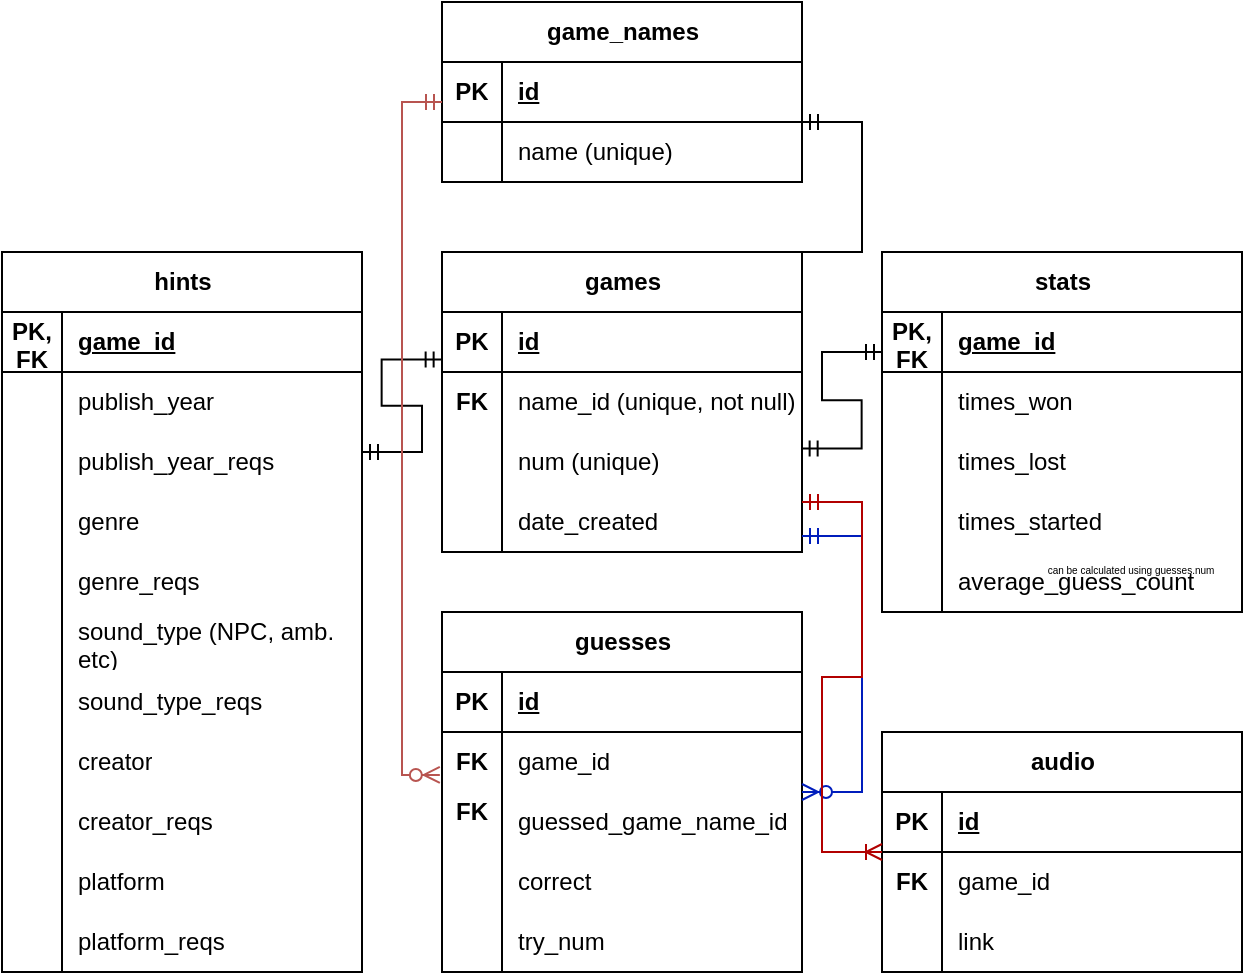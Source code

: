<mxfile version="21.6.8" type="device">
  <diagram name="Page-1" id="jQvipmFk_B9CGzEsSzwP">
    <mxGraphModel dx="954" dy="584" grid="1" gridSize="10" guides="1" tooltips="1" connect="1" arrows="1" fold="1" page="1" pageScale="1" pageWidth="850" pageHeight="1100" math="0" shadow="0">
      <root>
        <mxCell id="0" />
        <mxCell id="1" parent="0" />
        <mxCell id="3Yo3rSzEtJT_iIbiV6AN-1" value="games" style="shape=table;startSize=30;container=1;collapsible=1;childLayout=tableLayout;fixedRows=1;rowLines=0;fontStyle=1;align=center;resizeLast=1;html=1;" parent="1" vertex="1">
          <mxGeometry x="220" y="375" width="180" height="150" as="geometry" />
        </mxCell>
        <mxCell id="3Yo3rSzEtJT_iIbiV6AN-2" value="" style="shape=tableRow;horizontal=0;startSize=0;swimlaneHead=0;swimlaneBody=0;fillColor=none;collapsible=0;dropTarget=0;points=[[0,0.5],[1,0.5]];portConstraint=eastwest;top=0;left=0;right=0;bottom=1;" parent="3Yo3rSzEtJT_iIbiV6AN-1" vertex="1">
          <mxGeometry y="30" width="180" height="30" as="geometry" />
        </mxCell>
        <mxCell id="3Yo3rSzEtJT_iIbiV6AN-3" value="PK" style="shape=partialRectangle;connectable=0;fillColor=none;top=0;left=0;bottom=0;right=0;fontStyle=1;overflow=hidden;whiteSpace=wrap;html=1;" parent="3Yo3rSzEtJT_iIbiV6AN-2" vertex="1">
          <mxGeometry width="30" height="30" as="geometry">
            <mxRectangle width="30" height="30" as="alternateBounds" />
          </mxGeometry>
        </mxCell>
        <mxCell id="3Yo3rSzEtJT_iIbiV6AN-4" value="id" style="shape=partialRectangle;connectable=0;fillColor=none;top=0;left=0;bottom=0;right=0;align=left;spacingLeft=6;fontStyle=5;overflow=hidden;whiteSpace=wrap;html=1;" parent="3Yo3rSzEtJT_iIbiV6AN-2" vertex="1">
          <mxGeometry x="30" width="150" height="30" as="geometry">
            <mxRectangle width="150" height="30" as="alternateBounds" />
          </mxGeometry>
        </mxCell>
        <mxCell id="3Yo3rSzEtJT_iIbiV6AN-8" value="" style="shape=tableRow;horizontal=0;startSize=0;swimlaneHead=0;swimlaneBody=0;fillColor=none;collapsible=0;dropTarget=0;points=[[0,0.5],[1,0.5]];portConstraint=eastwest;top=0;left=0;right=0;bottom=0;" parent="3Yo3rSzEtJT_iIbiV6AN-1" vertex="1">
          <mxGeometry y="60" width="180" height="30" as="geometry" />
        </mxCell>
        <mxCell id="3Yo3rSzEtJT_iIbiV6AN-9" value="" style="shape=partialRectangle;connectable=0;fillColor=none;top=0;left=0;bottom=0;right=0;editable=1;overflow=hidden;whiteSpace=wrap;html=1;" parent="3Yo3rSzEtJT_iIbiV6AN-8" vertex="1">
          <mxGeometry width="30" height="30" as="geometry">
            <mxRectangle width="30" height="30" as="alternateBounds" />
          </mxGeometry>
        </mxCell>
        <mxCell id="3Yo3rSzEtJT_iIbiV6AN-10" value="name_id (unique, not null)" style="shape=partialRectangle;connectable=0;fillColor=none;top=0;left=0;bottom=0;right=0;align=left;spacingLeft=6;overflow=hidden;whiteSpace=wrap;html=1;" parent="3Yo3rSzEtJT_iIbiV6AN-8" vertex="1">
          <mxGeometry x="30" width="150" height="30" as="geometry">
            <mxRectangle width="150" height="30" as="alternateBounds" />
          </mxGeometry>
        </mxCell>
        <mxCell id="3Yo3rSzEtJT_iIbiV6AN-5" value="" style="shape=tableRow;horizontal=0;startSize=0;swimlaneHead=0;swimlaneBody=0;fillColor=none;collapsible=0;dropTarget=0;points=[[0,0.5],[1,0.5]];portConstraint=eastwest;top=0;left=0;right=0;bottom=0;" parent="3Yo3rSzEtJT_iIbiV6AN-1" vertex="1">
          <mxGeometry y="90" width="180" height="30" as="geometry" />
        </mxCell>
        <mxCell id="3Yo3rSzEtJT_iIbiV6AN-6" value="" style="shape=partialRectangle;connectable=0;fillColor=none;top=0;left=0;bottom=0;right=0;editable=1;overflow=hidden;whiteSpace=wrap;html=1;" parent="3Yo3rSzEtJT_iIbiV6AN-5" vertex="1">
          <mxGeometry width="30" height="30" as="geometry">
            <mxRectangle width="30" height="30" as="alternateBounds" />
          </mxGeometry>
        </mxCell>
        <mxCell id="3Yo3rSzEtJT_iIbiV6AN-7" value="num (unique)" style="shape=partialRectangle;connectable=0;fillColor=none;top=0;left=0;bottom=0;right=0;align=left;spacingLeft=6;overflow=hidden;whiteSpace=wrap;html=1;" parent="3Yo3rSzEtJT_iIbiV6AN-5" vertex="1">
          <mxGeometry x="30" width="150" height="30" as="geometry">
            <mxRectangle width="150" height="30" as="alternateBounds" />
          </mxGeometry>
        </mxCell>
        <mxCell id="3Yo3rSzEtJT_iIbiV6AN-11" value="" style="shape=tableRow;horizontal=0;startSize=0;swimlaneHead=0;swimlaneBody=0;fillColor=none;collapsible=0;dropTarget=0;points=[[0,0.5],[1,0.5]];portConstraint=eastwest;top=0;left=0;right=0;bottom=0;" parent="3Yo3rSzEtJT_iIbiV6AN-1" vertex="1">
          <mxGeometry y="120" width="180" height="30" as="geometry" />
        </mxCell>
        <mxCell id="3Yo3rSzEtJT_iIbiV6AN-12" value="" style="shape=partialRectangle;connectable=0;fillColor=none;top=0;left=0;bottom=0;right=0;editable=1;overflow=hidden;whiteSpace=wrap;html=1;" parent="3Yo3rSzEtJT_iIbiV6AN-11" vertex="1">
          <mxGeometry width="30" height="30" as="geometry">
            <mxRectangle width="30" height="30" as="alternateBounds" />
          </mxGeometry>
        </mxCell>
        <mxCell id="3Yo3rSzEtJT_iIbiV6AN-13" value="date_created" style="shape=partialRectangle;connectable=0;fillColor=none;top=0;left=0;bottom=0;right=0;align=left;spacingLeft=6;overflow=hidden;whiteSpace=wrap;html=1;" parent="3Yo3rSzEtJT_iIbiV6AN-11" vertex="1">
          <mxGeometry x="30" width="150" height="30" as="geometry">
            <mxRectangle width="150" height="30" as="alternateBounds" />
          </mxGeometry>
        </mxCell>
        <mxCell id="3Yo3rSzEtJT_iIbiV6AN-20" value="stats" style="shape=table;startSize=30;container=1;collapsible=1;childLayout=tableLayout;fixedRows=1;rowLines=0;fontStyle=1;align=center;resizeLast=1;html=1;" parent="1" vertex="1">
          <mxGeometry x="440" y="375" width="180" height="180" as="geometry" />
        </mxCell>
        <mxCell id="3Yo3rSzEtJT_iIbiV6AN-21" value="" style="shape=tableRow;horizontal=0;startSize=0;swimlaneHead=0;swimlaneBody=0;fillColor=none;collapsible=0;dropTarget=0;points=[[0,0.5],[1,0.5]];portConstraint=eastwest;top=0;left=0;right=0;bottom=1;" parent="3Yo3rSzEtJT_iIbiV6AN-20" vertex="1">
          <mxGeometry y="30" width="180" height="30" as="geometry" />
        </mxCell>
        <mxCell id="3Yo3rSzEtJT_iIbiV6AN-22" value="PK, FK" style="shape=partialRectangle;connectable=0;fillColor=none;top=0;left=0;bottom=0;right=0;fontStyle=1;overflow=hidden;whiteSpace=wrap;html=1;" parent="3Yo3rSzEtJT_iIbiV6AN-21" vertex="1">
          <mxGeometry width="30" height="30" as="geometry">
            <mxRectangle width="30" height="30" as="alternateBounds" />
          </mxGeometry>
        </mxCell>
        <mxCell id="3Yo3rSzEtJT_iIbiV6AN-23" value="game_id" style="shape=partialRectangle;connectable=0;fillColor=none;top=0;left=0;bottom=0;right=0;align=left;spacingLeft=6;fontStyle=5;overflow=hidden;whiteSpace=wrap;html=1;" parent="3Yo3rSzEtJT_iIbiV6AN-21" vertex="1">
          <mxGeometry x="30" width="150" height="30" as="geometry">
            <mxRectangle width="150" height="30" as="alternateBounds" />
          </mxGeometry>
        </mxCell>
        <mxCell id="3Yo3rSzEtJT_iIbiV6AN-30" value="" style="shape=tableRow;horizontal=0;startSize=0;swimlaneHead=0;swimlaneBody=0;fillColor=none;collapsible=0;dropTarget=0;points=[[0,0.5],[1,0.5]];portConstraint=eastwest;top=0;left=0;right=0;bottom=0;" parent="3Yo3rSzEtJT_iIbiV6AN-20" vertex="1">
          <mxGeometry y="60" width="180" height="30" as="geometry" />
        </mxCell>
        <mxCell id="3Yo3rSzEtJT_iIbiV6AN-31" value="" style="shape=partialRectangle;connectable=0;fillColor=none;top=0;left=0;bottom=0;right=0;editable=1;overflow=hidden;whiteSpace=wrap;html=1;" parent="3Yo3rSzEtJT_iIbiV6AN-30" vertex="1">
          <mxGeometry width="30" height="30" as="geometry">
            <mxRectangle width="30" height="30" as="alternateBounds" />
          </mxGeometry>
        </mxCell>
        <mxCell id="3Yo3rSzEtJT_iIbiV6AN-32" value="times_won" style="shape=partialRectangle;connectable=0;fillColor=none;top=0;left=0;bottom=0;right=0;align=left;spacingLeft=6;overflow=hidden;whiteSpace=wrap;html=1;" parent="3Yo3rSzEtJT_iIbiV6AN-30" vertex="1">
          <mxGeometry x="30" width="150" height="30" as="geometry">
            <mxRectangle width="150" height="30" as="alternateBounds" />
          </mxGeometry>
        </mxCell>
        <mxCell id="3Yo3rSzEtJT_iIbiV6AN-33" value="" style="shape=tableRow;horizontal=0;startSize=0;swimlaneHead=0;swimlaneBody=0;fillColor=none;collapsible=0;dropTarget=0;points=[[0,0.5],[1,0.5]];portConstraint=eastwest;top=0;left=0;right=0;bottom=0;" parent="3Yo3rSzEtJT_iIbiV6AN-20" vertex="1">
          <mxGeometry y="90" width="180" height="30" as="geometry" />
        </mxCell>
        <mxCell id="3Yo3rSzEtJT_iIbiV6AN-34" value="" style="shape=partialRectangle;connectable=0;fillColor=none;top=0;left=0;bottom=0;right=0;editable=1;overflow=hidden;whiteSpace=wrap;html=1;" parent="3Yo3rSzEtJT_iIbiV6AN-33" vertex="1">
          <mxGeometry width="30" height="30" as="geometry">
            <mxRectangle width="30" height="30" as="alternateBounds" />
          </mxGeometry>
        </mxCell>
        <mxCell id="3Yo3rSzEtJT_iIbiV6AN-35" value="times_lost" style="shape=partialRectangle;connectable=0;fillColor=none;top=0;left=0;bottom=0;right=0;align=left;spacingLeft=6;overflow=hidden;whiteSpace=wrap;html=1;" parent="3Yo3rSzEtJT_iIbiV6AN-33" vertex="1">
          <mxGeometry x="30" width="150" height="30" as="geometry">
            <mxRectangle width="150" height="30" as="alternateBounds" />
          </mxGeometry>
        </mxCell>
        <mxCell id="3Yo3rSzEtJT_iIbiV6AN-68" value="" style="shape=tableRow;horizontal=0;startSize=0;swimlaneHead=0;swimlaneBody=0;fillColor=none;collapsible=0;dropTarget=0;points=[[0,0.5],[1,0.5]];portConstraint=eastwest;top=0;left=0;right=0;bottom=0;" parent="3Yo3rSzEtJT_iIbiV6AN-20" vertex="1">
          <mxGeometry y="120" width="180" height="30" as="geometry" />
        </mxCell>
        <mxCell id="3Yo3rSzEtJT_iIbiV6AN-69" value="" style="shape=partialRectangle;connectable=0;fillColor=none;top=0;left=0;bottom=0;right=0;editable=1;overflow=hidden;whiteSpace=wrap;html=1;" parent="3Yo3rSzEtJT_iIbiV6AN-68" vertex="1">
          <mxGeometry width="30" height="30" as="geometry">
            <mxRectangle width="30" height="30" as="alternateBounds" />
          </mxGeometry>
        </mxCell>
        <mxCell id="3Yo3rSzEtJT_iIbiV6AN-70" value="times_started" style="shape=partialRectangle;connectable=0;fillColor=none;top=0;left=0;bottom=0;right=0;align=left;spacingLeft=6;overflow=hidden;whiteSpace=wrap;html=1;" parent="3Yo3rSzEtJT_iIbiV6AN-68" vertex="1">
          <mxGeometry x="30" width="150" height="30" as="geometry">
            <mxRectangle width="150" height="30" as="alternateBounds" />
          </mxGeometry>
        </mxCell>
        <mxCell id="3Yo3rSzEtJT_iIbiV6AN-71" value="" style="shape=tableRow;horizontal=0;startSize=0;swimlaneHead=0;swimlaneBody=0;fillColor=none;collapsible=0;dropTarget=0;points=[[0,0.5],[1,0.5]];portConstraint=eastwest;top=0;left=0;right=0;bottom=0;" parent="3Yo3rSzEtJT_iIbiV6AN-20" vertex="1">
          <mxGeometry y="150" width="180" height="30" as="geometry" />
        </mxCell>
        <mxCell id="3Yo3rSzEtJT_iIbiV6AN-72" value="" style="shape=partialRectangle;connectable=0;fillColor=none;top=0;left=0;bottom=0;right=0;editable=1;overflow=hidden;whiteSpace=wrap;html=1;" parent="3Yo3rSzEtJT_iIbiV6AN-71" vertex="1">
          <mxGeometry width="30" height="30" as="geometry">
            <mxRectangle width="30" height="30" as="alternateBounds" />
          </mxGeometry>
        </mxCell>
        <mxCell id="3Yo3rSzEtJT_iIbiV6AN-73" value="average_guess_count" style="shape=partialRectangle;connectable=0;fillColor=none;top=0;left=0;bottom=0;right=0;align=left;spacingLeft=6;overflow=hidden;whiteSpace=wrap;html=1;" parent="3Yo3rSzEtJT_iIbiV6AN-71" vertex="1">
          <mxGeometry x="30" width="150" height="30" as="geometry">
            <mxRectangle width="150" height="30" as="alternateBounds" />
          </mxGeometry>
        </mxCell>
        <mxCell id="3Yo3rSzEtJT_iIbiV6AN-36" value="audio" style="shape=table;startSize=30;container=1;collapsible=1;childLayout=tableLayout;fixedRows=1;rowLines=0;fontStyle=1;align=center;resizeLast=1;html=1;" parent="1" vertex="1">
          <mxGeometry x="440" y="615" width="180" height="120" as="geometry" />
        </mxCell>
        <mxCell id="3Yo3rSzEtJT_iIbiV6AN-37" value="" style="shape=tableRow;horizontal=0;startSize=0;swimlaneHead=0;swimlaneBody=0;fillColor=none;collapsible=0;dropTarget=0;points=[[0,0.5],[1,0.5]];portConstraint=eastwest;top=0;left=0;right=0;bottom=1;" parent="3Yo3rSzEtJT_iIbiV6AN-36" vertex="1">
          <mxGeometry y="30" width="180" height="30" as="geometry" />
        </mxCell>
        <mxCell id="3Yo3rSzEtJT_iIbiV6AN-38" value="PK" style="shape=partialRectangle;connectable=0;fillColor=none;top=0;left=0;bottom=0;right=0;fontStyle=1;overflow=hidden;whiteSpace=wrap;html=1;" parent="3Yo3rSzEtJT_iIbiV6AN-37" vertex="1">
          <mxGeometry width="30" height="30" as="geometry">
            <mxRectangle width="30" height="30" as="alternateBounds" />
          </mxGeometry>
        </mxCell>
        <mxCell id="3Yo3rSzEtJT_iIbiV6AN-39" value="id" style="shape=partialRectangle;connectable=0;fillColor=none;top=0;left=0;bottom=0;right=0;align=left;spacingLeft=6;fontStyle=5;overflow=hidden;whiteSpace=wrap;html=1;" parent="3Yo3rSzEtJT_iIbiV6AN-37" vertex="1">
          <mxGeometry x="30" width="150" height="30" as="geometry">
            <mxRectangle width="150" height="30" as="alternateBounds" />
          </mxGeometry>
        </mxCell>
        <mxCell id="3Yo3rSzEtJT_iIbiV6AN-40" value="" style="shape=tableRow;horizontal=0;startSize=0;swimlaneHead=0;swimlaneBody=0;fillColor=none;collapsible=0;dropTarget=0;points=[[0,0.5],[1,0.5]];portConstraint=eastwest;top=0;left=0;right=0;bottom=0;" parent="3Yo3rSzEtJT_iIbiV6AN-36" vertex="1">
          <mxGeometry y="60" width="180" height="30" as="geometry" />
        </mxCell>
        <mxCell id="3Yo3rSzEtJT_iIbiV6AN-41" value="&lt;b&gt;FK&lt;/b&gt;" style="shape=partialRectangle;connectable=0;fillColor=none;top=0;left=0;bottom=0;right=0;editable=1;overflow=hidden;whiteSpace=wrap;html=1;" parent="3Yo3rSzEtJT_iIbiV6AN-40" vertex="1">
          <mxGeometry width="30" height="30" as="geometry">
            <mxRectangle width="30" height="30" as="alternateBounds" />
          </mxGeometry>
        </mxCell>
        <mxCell id="3Yo3rSzEtJT_iIbiV6AN-42" value="game_id" style="shape=partialRectangle;connectable=0;fillColor=none;top=0;left=0;bottom=0;right=0;align=left;spacingLeft=6;overflow=hidden;whiteSpace=wrap;html=1;" parent="3Yo3rSzEtJT_iIbiV6AN-40" vertex="1">
          <mxGeometry x="30" width="150" height="30" as="geometry">
            <mxRectangle width="150" height="30" as="alternateBounds" />
          </mxGeometry>
        </mxCell>
        <mxCell id="3Yo3rSzEtJT_iIbiV6AN-49" value="" style="shape=tableRow;horizontal=0;startSize=0;swimlaneHead=0;swimlaneBody=0;fillColor=none;collapsible=0;dropTarget=0;points=[[0,0.5],[1,0.5]];portConstraint=eastwest;top=0;left=0;right=0;bottom=0;" parent="3Yo3rSzEtJT_iIbiV6AN-36" vertex="1">
          <mxGeometry y="90" width="180" height="30" as="geometry" />
        </mxCell>
        <mxCell id="3Yo3rSzEtJT_iIbiV6AN-50" value="" style="shape=partialRectangle;connectable=0;fillColor=none;top=0;left=0;bottom=0;right=0;editable=1;overflow=hidden;whiteSpace=wrap;html=1;" parent="3Yo3rSzEtJT_iIbiV6AN-49" vertex="1">
          <mxGeometry width="30" height="30" as="geometry">
            <mxRectangle width="30" height="30" as="alternateBounds" />
          </mxGeometry>
        </mxCell>
        <mxCell id="3Yo3rSzEtJT_iIbiV6AN-51" value="link" style="shape=partialRectangle;connectable=0;fillColor=none;top=0;left=0;bottom=0;right=0;align=left;spacingLeft=6;overflow=hidden;whiteSpace=wrap;html=1;" parent="3Yo3rSzEtJT_iIbiV6AN-49" vertex="1">
          <mxGeometry x="30" width="150" height="30" as="geometry">
            <mxRectangle width="150" height="30" as="alternateBounds" />
          </mxGeometry>
        </mxCell>
        <mxCell id="3Yo3rSzEtJT_iIbiV6AN-74" value="guesses" style="shape=table;startSize=30;container=1;collapsible=1;childLayout=tableLayout;fixedRows=1;rowLines=0;fontStyle=1;align=center;resizeLast=1;html=1;" parent="1" vertex="1">
          <mxGeometry x="220" y="555" width="180" height="180" as="geometry" />
        </mxCell>
        <mxCell id="3Yo3rSzEtJT_iIbiV6AN-75" value="" style="shape=tableRow;horizontal=0;startSize=0;swimlaneHead=0;swimlaneBody=0;fillColor=none;collapsible=0;dropTarget=0;points=[[0,0.5],[1,0.5]];portConstraint=eastwest;top=0;left=0;right=0;bottom=1;" parent="3Yo3rSzEtJT_iIbiV6AN-74" vertex="1">
          <mxGeometry y="30" width="180" height="30" as="geometry" />
        </mxCell>
        <mxCell id="3Yo3rSzEtJT_iIbiV6AN-76" value="PK" style="shape=partialRectangle;connectable=0;fillColor=none;top=0;left=0;bottom=0;right=0;fontStyle=1;overflow=hidden;whiteSpace=wrap;html=1;" parent="3Yo3rSzEtJT_iIbiV6AN-75" vertex="1">
          <mxGeometry width="30" height="30" as="geometry">
            <mxRectangle width="30" height="30" as="alternateBounds" />
          </mxGeometry>
        </mxCell>
        <mxCell id="3Yo3rSzEtJT_iIbiV6AN-77" value="id" style="shape=partialRectangle;connectable=0;fillColor=none;top=0;left=0;bottom=0;right=0;align=left;spacingLeft=6;fontStyle=5;overflow=hidden;whiteSpace=wrap;html=1;" parent="3Yo3rSzEtJT_iIbiV6AN-75" vertex="1">
          <mxGeometry x="30" width="150" height="30" as="geometry">
            <mxRectangle width="150" height="30" as="alternateBounds" />
          </mxGeometry>
        </mxCell>
        <mxCell id="3Yo3rSzEtJT_iIbiV6AN-78" value="" style="shape=tableRow;horizontal=0;startSize=0;swimlaneHead=0;swimlaneBody=0;fillColor=none;collapsible=0;dropTarget=0;points=[[0,0.5],[1,0.5]];portConstraint=eastwest;top=0;left=0;right=0;bottom=0;" parent="3Yo3rSzEtJT_iIbiV6AN-74" vertex="1">
          <mxGeometry y="60" width="180" height="30" as="geometry" />
        </mxCell>
        <mxCell id="3Yo3rSzEtJT_iIbiV6AN-79" value="&lt;b&gt;FK&lt;/b&gt;" style="shape=partialRectangle;connectable=0;fillColor=none;top=0;left=0;bottom=0;right=0;editable=1;overflow=hidden;whiteSpace=wrap;html=1;" parent="3Yo3rSzEtJT_iIbiV6AN-78" vertex="1">
          <mxGeometry width="30" height="30" as="geometry">
            <mxRectangle width="30" height="30" as="alternateBounds" />
          </mxGeometry>
        </mxCell>
        <mxCell id="3Yo3rSzEtJT_iIbiV6AN-80" value="game_id" style="shape=partialRectangle;connectable=0;fillColor=none;top=0;left=0;bottom=0;right=0;align=left;spacingLeft=6;overflow=hidden;whiteSpace=wrap;html=1;" parent="3Yo3rSzEtJT_iIbiV6AN-78" vertex="1">
          <mxGeometry x="30" width="150" height="30" as="geometry">
            <mxRectangle width="150" height="30" as="alternateBounds" />
          </mxGeometry>
        </mxCell>
        <mxCell id="3Yo3rSzEtJT_iIbiV6AN-84" value="" style="shape=tableRow;horizontal=0;startSize=0;swimlaneHead=0;swimlaneBody=0;fillColor=none;collapsible=0;dropTarget=0;points=[[0,0.5],[1,0.5]];portConstraint=eastwest;top=0;left=0;right=0;bottom=0;" parent="3Yo3rSzEtJT_iIbiV6AN-74" vertex="1">
          <mxGeometry y="90" width="180" height="30" as="geometry" />
        </mxCell>
        <mxCell id="3Yo3rSzEtJT_iIbiV6AN-85" value="" style="shape=partialRectangle;connectable=0;fillColor=none;top=0;left=0;bottom=0;right=0;editable=1;overflow=hidden;whiteSpace=wrap;html=1;" parent="3Yo3rSzEtJT_iIbiV6AN-84" vertex="1">
          <mxGeometry width="30" height="30" as="geometry">
            <mxRectangle width="30" height="30" as="alternateBounds" />
          </mxGeometry>
        </mxCell>
        <mxCell id="3Yo3rSzEtJT_iIbiV6AN-86" value="guessed_game_name_id" style="shape=partialRectangle;connectable=0;fillColor=none;top=0;left=0;bottom=0;right=0;align=left;spacingLeft=6;overflow=hidden;whiteSpace=wrap;html=1;" parent="3Yo3rSzEtJT_iIbiV6AN-84" vertex="1">
          <mxGeometry x="30" width="150" height="30" as="geometry">
            <mxRectangle width="150" height="30" as="alternateBounds" />
          </mxGeometry>
        </mxCell>
        <mxCell id="_-mGNohRnPXWY73CkKUM-34" value="" style="shape=tableRow;horizontal=0;startSize=0;swimlaneHead=0;swimlaneBody=0;fillColor=none;collapsible=0;dropTarget=0;points=[[0,0.5],[1,0.5]];portConstraint=eastwest;top=0;left=0;right=0;bottom=0;" parent="3Yo3rSzEtJT_iIbiV6AN-74" vertex="1">
          <mxGeometry y="120" width="180" height="30" as="geometry" />
        </mxCell>
        <mxCell id="_-mGNohRnPXWY73CkKUM-35" value="" style="shape=partialRectangle;connectable=0;fillColor=none;top=0;left=0;bottom=0;right=0;editable=1;overflow=hidden;whiteSpace=wrap;html=1;" parent="_-mGNohRnPXWY73CkKUM-34" vertex="1">
          <mxGeometry width="30" height="30" as="geometry">
            <mxRectangle width="30" height="30" as="alternateBounds" />
          </mxGeometry>
        </mxCell>
        <mxCell id="_-mGNohRnPXWY73CkKUM-36" value="correct" style="shape=partialRectangle;connectable=0;fillColor=none;top=0;left=0;bottom=0;right=0;align=left;spacingLeft=6;overflow=hidden;whiteSpace=wrap;html=1;" parent="_-mGNohRnPXWY73CkKUM-34" vertex="1">
          <mxGeometry x="30" width="150" height="30" as="geometry">
            <mxRectangle width="150" height="30" as="alternateBounds" />
          </mxGeometry>
        </mxCell>
        <mxCell id="3Yo3rSzEtJT_iIbiV6AN-81" value="" style="shape=tableRow;horizontal=0;startSize=0;swimlaneHead=0;swimlaneBody=0;fillColor=none;collapsible=0;dropTarget=0;points=[[0,0.5],[1,0.5]];portConstraint=eastwest;top=0;left=0;right=0;bottom=0;" parent="3Yo3rSzEtJT_iIbiV6AN-74" vertex="1">
          <mxGeometry y="150" width="180" height="30" as="geometry" />
        </mxCell>
        <mxCell id="3Yo3rSzEtJT_iIbiV6AN-82" value="" style="shape=partialRectangle;connectable=0;fillColor=none;top=0;left=0;bottom=0;right=0;editable=1;overflow=hidden;whiteSpace=wrap;html=1;" parent="3Yo3rSzEtJT_iIbiV6AN-81" vertex="1">
          <mxGeometry width="30" height="30" as="geometry">
            <mxRectangle width="30" height="30" as="alternateBounds" />
          </mxGeometry>
        </mxCell>
        <mxCell id="3Yo3rSzEtJT_iIbiV6AN-83" value="try_num" style="shape=partialRectangle;connectable=0;fillColor=none;top=0;left=0;bottom=0;right=0;align=left;spacingLeft=6;overflow=hidden;whiteSpace=wrap;html=1;" parent="3Yo3rSzEtJT_iIbiV6AN-81" vertex="1">
          <mxGeometry x="30" width="150" height="30" as="geometry">
            <mxRectangle width="150" height="30" as="alternateBounds" />
          </mxGeometry>
        </mxCell>
        <mxCell id="3Yo3rSzEtJT_iIbiV6AN-87" value="hints" style="shape=table;startSize=30;container=1;collapsible=1;childLayout=tableLayout;fixedRows=1;rowLines=0;fontStyle=1;align=center;resizeLast=1;html=1;" parent="1" vertex="1">
          <mxGeometry y="375" width="180" height="360" as="geometry" />
        </mxCell>
        <mxCell id="3Yo3rSzEtJT_iIbiV6AN-88" value="" style="shape=tableRow;horizontal=0;startSize=0;swimlaneHead=0;swimlaneBody=0;fillColor=none;collapsible=0;dropTarget=0;points=[[0,0.5],[1,0.5]];portConstraint=eastwest;top=0;left=0;right=0;bottom=1;" parent="3Yo3rSzEtJT_iIbiV6AN-87" vertex="1">
          <mxGeometry y="30" width="180" height="30" as="geometry" />
        </mxCell>
        <mxCell id="3Yo3rSzEtJT_iIbiV6AN-89" value="PK, FK" style="shape=partialRectangle;connectable=0;fillColor=none;top=0;left=0;bottom=0;right=0;fontStyle=1;overflow=hidden;whiteSpace=wrap;html=1;" parent="3Yo3rSzEtJT_iIbiV6AN-88" vertex="1">
          <mxGeometry width="30" height="30" as="geometry">
            <mxRectangle width="30" height="30" as="alternateBounds" />
          </mxGeometry>
        </mxCell>
        <mxCell id="3Yo3rSzEtJT_iIbiV6AN-90" value="game_id" style="shape=partialRectangle;connectable=0;fillColor=none;top=0;left=0;bottom=0;right=0;align=left;spacingLeft=6;fontStyle=5;overflow=hidden;whiteSpace=wrap;html=1;" parent="3Yo3rSzEtJT_iIbiV6AN-88" vertex="1">
          <mxGeometry x="30" width="150" height="30" as="geometry">
            <mxRectangle width="150" height="30" as="alternateBounds" />
          </mxGeometry>
        </mxCell>
        <mxCell id="_-mGNohRnPXWY73CkKUM-60" value="" style="shape=tableRow;horizontal=0;startSize=0;swimlaneHead=0;swimlaneBody=0;fillColor=none;collapsible=0;dropTarget=0;points=[[0,0.5],[1,0.5]];portConstraint=eastwest;top=0;left=0;right=0;bottom=0;" parent="3Yo3rSzEtJT_iIbiV6AN-87" vertex="1">
          <mxGeometry y="60" width="180" height="30" as="geometry" />
        </mxCell>
        <mxCell id="_-mGNohRnPXWY73CkKUM-61" value="" style="shape=partialRectangle;connectable=0;fillColor=none;top=0;left=0;bottom=0;right=0;editable=1;overflow=hidden;whiteSpace=wrap;html=1;" parent="_-mGNohRnPXWY73CkKUM-60" vertex="1">
          <mxGeometry width="30" height="30" as="geometry">
            <mxRectangle width="30" height="30" as="alternateBounds" />
          </mxGeometry>
        </mxCell>
        <mxCell id="_-mGNohRnPXWY73CkKUM-62" value="publish_year" style="shape=partialRectangle;connectable=0;fillColor=none;top=0;left=0;bottom=0;right=0;align=left;spacingLeft=6;overflow=hidden;whiteSpace=wrap;html=1;" parent="_-mGNohRnPXWY73CkKUM-60" vertex="1">
          <mxGeometry x="30" width="150" height="30" as="geometry">
            <mxRectangle width="150" height="30" as="alternateBounds" />
          </mxGeometry>
        </mxCell>
        <mxCell id="3Yo3rSzEtJT_iIbiV6AN-94" value="" style="shape=tableRow;horizontal=0;startSize=0;swimlaneHead=0;swimlaneBody=0;fillColor=none;collapsible=0;dropTarget=0;points=[[0,0.5],[1,0.5]];portConstraint=eastwest;top=0;left=0;right=0;bottom=0;" parent="3Yo3rSzEtJT_iIbiV6AN-87" vertex="1">
          <mxGeometry y="90" width="180" height="30" as="geometry" />
        </mxCell>
        <mxCell id="3Yo3rSzEtJT_iIbiV6AN-95" value="" style="shape=partialRectangle;connectable=0;fillColor=none;top=0;left=0;bottom=0;right=0;editable=1;overflow=hidden;whiteSpace=wrap;html=1;" parent="3Yo3rSzEtJT_iIbiV6AN-94" vertex="1">
          <mxGeometry width="30" height="30" as="geometry">
            <mxRectangle width="30" height="30" as="alternateBounds" />
          </mxGeometry>
        </mxCell>
        <mxCell id="3Yo3rSzEtJT_iIbiV6AN-96" value="publish_year_reqs" style="shape=partialRectangle;connectable=0;fillColor=none;top=0;left=0;bottom=0;right=0;align=left;spacingLeft=6;overflow=hidden;whiteSpace=wrap;html=1;" parent="3Yo3rSzEtJT_iIbiV6AN-94" vertex="1">
          <mxGeometry x="30" width="150" height="30" as="geometry">
            <mxRectangle width="150" height="30" as="alternateBounds" />
          </mxGeometry>
        </mxCell>
        <mxCell id="_-mGNohRnPXWY73CkKUM-63" value="" style="shape=tableRow;horizontal=0;startSize=0;swimlaneHead=0;swimlaneBody=0;fillColor=none;collapsible=0;dropTarget=0;points=[[0,0.5],[1,0.5]];portConstraint=eastwest;top=0;left=0;right=0;bottom=0;" parent="3Yo3rSzEtJT_iIbiV6AN-87" vertex="1">
          <mxGeometry y="120" width="180" height="30" as="geometry" />
        </mxCell>
        <mxCell id="_-mGNohRnPXWY73CkKUM-64" value="" style="shape=partialRectangle;connectable=0;fillColor=none;top=0;left=0;bottom=0;right=0;editable=1;overflow=hidden;whiteSpace=wrap;html=1;" parent="_-mGNohRnPXWY73CkKUM-63" vertex="1">
          <mxGeometry width="30" height="30" as="geometry">
            <mxRectangle width="30" height="30" as="alternateBounds" />
          </mxGeometry>
        </mxCell>
        <mxCell id="_-mGNohRnPXWY73CkKUM-65" value="genre" style="shape=partialRectangle;connectable=0;fillColor=none;top=0;left=0;bottom=0;right=0;align=left;spacingLeft=6;overflow=hidden;whiteSpace=wrap;html=1;" parent="_-mGNohRnPXWY73CkKUM-63" vertex="1">
          <mxGeometry x="30" width="150" height="30" as="geometry">
            <mxRectangle width="150" height="30" as="alternateBounds" />
          </mxGeometry>
        </mxCell>
        <mxCell id="3Yo3rSzEtJT_iIbiV6AN-100" value="" style="shape=tableRow;horizontal=0;startSize=0;swimlaneHead=0;swimlaneBody=0;fillColor=none;collapsible=0;dropTarget=0;points=[[0,0.5],[1,0.5]];portConstraint=eastwest;top=0;left=0;right=0;bottom=0;" parent="3Yo3rSzEtJT_iIbiV6AN-87" vertex="1">
          <mxGeometry y="150" width="180" height="30" as="geometry" />
        </mxCell>
        <mxCell id="3Yo3rSzEtJT_iIbiV6AN-101" value="" style="shape=partialRectangle;connectable=0;fillColor=none;top=0;left=0;bottom=0;right=0;editable=1;overflow=hidden;whiteSpace=wrap;html=1;" parent="3Yo3rSzEtJT_iIbiV6AN-100" vertex="1">
          <mxGeometry width="30" height="30" as="geometry">
            <mxRectangle width="30" height="30" as="alternateBounds" />
          </mxGeometry>
        </mxCell>
        <mxCell id="3Yo3rSzEtJT_iIbiV6AN-102" value="genre_reqs" style="shape=partialRectangle;connectable=0;fillColor=none;top=0;left=0;bottom=0;right=0;align=left;spacingLeft=6;overflow=hidden;whiteSpace=wrap;html=1;" parent="3Yo3rSzEtJT_iIbiV6AN-100" vertex="1">
          <mxGeometry x="30" width="150" height="30" as="geometry">
            <mxRectangle width="150" height="30" as="alternateBounds" />
          </mxGeometry>
        </mxCell>
        <mxCell id="_-mGNohRnPXWY73CkKUM-66" value="" style="shape=tableRow;horizontal=0;startSize=0;swimlaneHead=0;swimlaneBody=0;fillColor=none;collapsible=0;dropTarget=0;points=[[0,0.5],[1,0.5]];portConstraint=eastwest;top=0;left=0;right=0;bottom=0;" parent="3Yo3rSzEtJT_iIbiV6AN-87" vertex="1">
          <mxGeometry y="180" width="180" height="30" as="geometry" />
        </mxCell>
        <mxCell id="_-mGNohRnPXWY73CkKUM-67" value="" style="shape=partialRectangle;connectable=0;fillColor=none;top=0;left=0;bottom=0;right=0;editable=1;overflow=hidden;whiteSpace=wrap;html=1;" parent="_-mGNohRnPXWY73CkKUM-66" vertex="1">
          <mxGeometry width="30" height="30" as="geometry">
            <mxRectangle width="30" height="30" as="alternateBounds" />
          </mxGeometry>
        </mxCell>
        <mxCell id="_-mGNohRnPXWY73CkKUM-68" value="sound_type (NPC, amb. etc)" style="shape=partialRectangle;connectable=0;fillColor=none;top=0;left=0;bottom=0;right=0;align=left;spacingLeft=6;overflow=hidden;whiteSpace=wrap;html=1;" parent="_-mGNohRnPXWY73CkKUM-66" vertex="1">
          <mxGeometry x="30" width="150" height="30" as="geometry">
            <mxRectangle width="150" height="30" as="alternateBounds" />
          </mxGeometry>
        </mxCell>
        <mxCell id="3Yo3rSzEtJT_iIbiV6AN-103" value="" style="shape=tableRow;horizontal=0;startSize=0;swimlaneHead=0;swimlaneBody=0;fillColor=none;collapsible=0;dropTarget=0;points=[[0,0.5],[1,0.5]];portConstraint=eastwest;top=0;left=0;right=0;bottom=0;" parent="3Yo3rSzEtJT_iIbiV6AN-87" vertex="1">
          <mxGeometry y="210" width="180" height="30" as="geometry" />
        </mxCell>
        <mxCell id="3Yo3rSzEtJT_iIbiV6AN-104" value="" style="shape=partialRectangle;connectable=0;fillColor=none;top=0;left=0;bottom=0;right=0;editable=1;overflow=hidden;whiteSpace=wrap;html=1;" parent="3Yo3rSzEtJT_iIbiV6AN-103" vertex="1">
          <mxGeometry width="30" height="30" as="geometry">
            <mxRectangle width="30" height="30" as="alternateBounds" />
          </mxGeometry>
        </mxCell>
        <mxCell id="3Yo3rSzEtJT_iIbiV6AN-105" value="sound_type_reqs" style="shape=partialRectangle;connectable=0;fillColor=none;top=0;left=0;bottom=0;right=0;align=left;spacingLeft=6;overflow=hidden;whiteSpace=wrap;html=1;" parent="3Yo3rSzEtJT_iIbiV6AN-103" vertex="1">
          <mxGeometry x="30" width="150" height="30" as="geometry">
            <mxRectangle width="150" height="30" as="alternateBounds" />
          </mxGeometry>
        </mxCell>
        <mxCell id="_-mGNohRnPXWY73CkKUM-69" value="" style="shape=tableRow;horizontal=0;startSize=0;swimlaneHead=0;swimlaneBody=0;fillColor=none;collapsible=0;dropTarget=0;points=[[0,0.5],[1,0.5]];portConstraint=eastwest;top=0;left=0;right=0;bottom=0;" parent="3Yo3rSzEtJT_iIbiV6AN-87" vertex="1">
          <mxGeometry y="240" width="180" height="30" as="geometry" />
        </mxCell>
        <mxCell id="_-mGNohRnPXWY73CkKUM-70" value="" style="shape=partialRectangle;connectable=0;fillColor=none;top=0;left=0;bottom=0;right=0;editable=1;overflow=hidden;whiteSpace=wrap;html=1;" parent="_-mGNohRnPXWY73CkKUM-69" vertex="1">
          <mxGeometry width="30" height="30" as="geometry">
            <mxRectangle width="30" height="30" as="alternateBounds" />
          </mxGeometry>
        </mxCell>
        <mxCell id="_-mGNohRnPXWY73CkKUM-71" value="creator" style="shape=partialRectangle;connectable=0;fillColor=none;top=0;left=0;bottom=0;right=0;align=left;spacingLeft=6;overflow=hidden;whiteSpace=wrap;html=1;" parent="_-mGNohRnPXWY73CkKUM-69" vertex="1">
          <mxGeometry x="30" width="150" height="30" as="geometry">
            <mxRectangle width="150" height="30" as="alternateBounds" />
          </mxGeometry>
        </mxCell>
        <mxCell id="3Yo3rSzEtJT_iIbiV6AN-106" value="" style="shape=tableRow;horizontal=0;startSize=0;swimlaneHead=0;swimlaneBody=0;fillColor=none;collapsible=0;dropTarget=0;points=[[0,0.5],[1,0.5]];portConstraint=eastwest;top=0;left=0;right=0;bottom=0;" parent="3Yo3rSzEtJT_iIbiV6AN-87" vertex="1">
          <mxGeometry y="270" width="180" height="30" as="geometry" />
        </mxCell>
        <mxCell id="3Yo3rSzEtJT_iIbiV6AN-107" value="" style="shape=partialRectangle;connectable=0;fillColor=none;top=0;left=0;bottom=0;right=0;editable=1;overflow=hidden;whiteSpace=wrap;html=1;" parent="3Yo3rSzEtJT_iIbiV6AN-106" vertex="1">
          <mxGeometry width="30" height="30" as="geometry">
            <mxRectangle width="30" height="30" as="alternateBounds" />
          </mxGeometry>
        </mxCell>
        <mxCell id="3Yo3rSzEtJT_iIbiV6AN-108" value="creator_reqs" style="shape=partialRectangle;connectable=0;fillColor=none;top=0;left=0;bottom=0;right=0;align=left;spacingLeft=6;overflow=hidden;whiteSpace=wrap;html=1;" parent="3Yo3rSzEtJT_iIbiV6AN-106" vertex="1">
          <mxGeometry x="30" width="150" height="30" as="geometry">
            <mxRectangle width="150" height="30" as="alternateBounds" />
          </mxGeometry>
        </mxCell>
        <mxCell id="_-mGNohRnPXWY73CkKUM-72" value="" style="shape=tableRow;horizontal=0;startSize=0;swimlaneHead=0;swimlaneBody=0;fillColor=none;collapsible=0;dropTarget=0;points=[[0,0.5],[1,0.5]];portConstraint=eastwest;top=0;left=0;right=0;bottom=0;" parent="3Yo3rSzEtJT_iIbiV6AN-87" vertex="1">
          <mxGeometry y="300" width="180" height="30" as="geometry" />
        </mxCell>
        <mxCell id="_-mGNohRnPXWY73CkKUM-73" value="" style="shape=partialRectangle;connectable=0;fillColor=none;top=0;left=0;bottom=0;right=0;editable=1;overflow=hidden;whiteSpace=wrap;html=1;" parent="_-mGNohRnPXWY73CkKUM-72" vertex="1">
          <mxGeometry width="30" height="30" as="geometry">
            <mxRectangle width="30" height="30" as="alternateBounds" />
          </mxGeometry>
        </mxCell>
        <mxCell id="_-mGNohRnPXWY73CkKUM-74" value="platform" style="shape=partialRectangle;connectable=0;fillColor=none;top=0;left=0;bottom=0;right=0;align=left;spacingLeft=6;overflow=hidden;whiteSpace=wrap;html=1;" parent="_-mGNohRnPXWY73CkKUM-72" vertex="1">
          <mxGeometry x="30" width="150" height="30" as="geometry">
            <mxRectangle width="150" height="30" as="alternateBounds" />
          </mxGeometry>
        </mxCell>
        <mxCell id="3Yo3rSzEtJT_iIbiV6AN-97" value="" style="shape=tableRow;horizontal=0;startSize=0;swimlaneHead=0;swimlaneBody=0;fillColor=none;collapsible=0;dropTarget=0;points=[[0,0.5],[1,0.5]];portConstraint=eastwest;top=0;left=0;right=0;bottom=0;" parent="3Yo3rSzEtJT_iIbiV6AN-87" vertex="1">
          <mxGeometry y="330" width="180" height="30" as="geometry" />
        </mxCell>
        <mxCell id="3Yo3rSzEtJT_iIbiV6AN-98" value="" style="shape=partialRectangle;connectable=0;fillColor=none;top=0;left=0;bottom=0;right=0;editable=1;overflow=hidden;whiteSpace=wrap;html=1;" parent="3Yo3rSzEtJT_iIbiV6AN-97" vertex="1">
          <mxGeometry width="30" height="30" as="geometry">
            <mxRectangle width="30" height="30" as="alternateBounds" />
          </mxGeometry>
        </mxCell>
        <mxCell id="3Yo3rSzEtJT_iIbiV6AN-99" value="platform_reqs" style="shape=partialRectangle;connectable=0;fillColor=none;top=0;left=0;bottom=0;right=0;align=left;spacingLeft=6;overflow=hidden;whiteSpace=wrap;html=1;" parent="3Yo3rSzEtJT_iIbiV6AN-97" vertex="1">
          <mxGeometry x="30" width="150" height="30" as="geometry">
            <mxRectangle width="150" height="30" as="alternateBounds" />
          </mxGeometry>
        </mxCell>
        <mxCell id="_-mGNohRnPXWY73CkKUM-59" value="&lt;font style=&quot;font-size: 5px;&quot;&gt;can be calculated using guesses.num&lt;/font&gt;" style="text;html=1;align=center;verticalAlign=middle;resizable=0;points=[];autosize=1;strokeColor=none;fillColor=none;" parent="1" vertex="1">
          <mxGeometry x="509" y="517" width="110" height="30" as="geometry" />
        </mxCell>
        <mxCell id="_-mGNohRnPXWY73CkKUM-75" value="" style="edgeStyle=entityRelationEdgeStyle;fontSize=12;html=1;endArrow=ERmandOne;startArrow=ERmandOne;rounded=0;entryX=-0.001;entryY=0.79;entryDx=0;entryDy=0;entryPerimeter=0;" parent="1" target="3Yo3rSzEtJT_iIbiV6AN-2" edge="1">
          <mxGeometry width="100" height="100" relative="1" as="geometry">
            <mxPoint x="180" y="475" as="sourcePoint" />
            <mxPoint x="216" y="429" as="targetPoint" />
          </mxGeometry>
        </mxCell>
        <mxCell id="_-mGNohRnPXWY73CkKUM-79" value="" style="edgeStyle=entityRelationEdgeStyle;fontSize=12;html=1;endArrow=ERmandOne;startArrow=ERmandOne;rounded=0;exitX=0.999;exitY=0.276;exitDx=0;exitDy=0;exitPerimeter=0;" parent="1" source="3Yo3rSzEtJT_iIbiV6AN-5" edge="1">
          <mxGeometry width="100" height="100" relative="1" as="geometry">
            <mxPoint x="340" y="525" as="sourcePoint" />
            <mxPoint x="440" y="425" as="targetPoint" />
          </mxGeometry>
        </mxCell>
        <mxCell id="_-mGNohRnPXWY73CkKUM-80" value="" style="edgeStyle=entityRelationEdgeStyle;fontSize=12;html=1;endArrow=ERzeroToMany;startArrow=ERmandOne;rounded=0;fillColor=#0050ef;strokeColor=#001DBC;" parent="1" target="3Yo3rSzEtJT_iIbiV6AN-74" edge="1">
          <mxGeometry width="100" height="100" relative="1" as="geometry">
            <mxPoint x="400" y="517" as="sourcePoint" />
            <mxPoint x="500" y="417" as="targetPoint" />
          </mxGeometry>
        </mxCell>
        <mxCell id="_-mGNohRnPXWY73CkKUM-81" value="" style="edgeStyle=entityRelationEdgeStyle;fontSize=12;html=1;endArrow=ERoneToMany;startArrow=ERmandOne;rounded=0;fillColor=#e51400;strokeColor=#B20000;" parent="1" target="3Yo3rSzEtJT_iIbiV6AN-36" edge="1">
          <mxGeometry width="100" height="100" relative="1" as="geometry">
            <mxPoint x="400" y="500" as="sourcePoint" />
            <mxPoint x="390" y="470" as="targetPoint" />
            <Array as="points">
              <mxPoint x="420" y="570" />
              <mxPoint x="390" y="540" />
              <mxPoint x="410" y="540" />
              <mxPoint x="410" y="550" />
              <mxPoint x="400" y="600" />
              <mxPoint x="420" y="550" />
              <mxPoint x="410" y="550" />
            </Array>
          </mxGeometry>
        </mxCell>
        <object label="game_names" game_names="" id="Wy0hLrYEjdio9SpbCidw-1">
          <mxCell style="shape=table;startSize=30;container=1;collapsible=1;childLayout=tableLayout;fixedRows=1;rowLines=0;fontStyle=1;align=center;resizeLast=1;html=1;" parent="1" vertex="1">
            <mxGeometry x="220" y="250" width="180" height="90" as="geometry" />
          </mxCell>
        </object>
        <mxCell id="Wy0hLrYEjdio9SpbCidw-2" value="" style="shape=tableRow;horizontal=0;startSize=0;swimlaneHead=0;swimlaneBody=0;fillColor=none;collapsible=0;dropTarget=0;points=[[0,0.5],[1,0.5]];portConstraint=eastwest;top=0;left=0;right=0;bottom=1;" parent="Wy0hLrYEjdio9SpbCidw-1" vertex="1">
          <mxGeometry y="30" width="180" height="30" as="geometry" />
        </mxCell>
        <mxCell id="Wy0hLrYEjdio9SpbCidw-3" value="PK" style="shape=partialRectangle;connectable=0;fillColor=none;top=0;left=0;bottom=0;right=0;fontStyle=1;overflow=hidden;whiteSpace=wrap;html=1;" parent="Wy0hLrYEjdio9SpbCidw-2" vertex="1">
          <mxGeometry width="30" height="30" as="geometry">
            <mxRectangle width="30" height="30" as="alternateBounds" />
          </mxGeometry>
        </mxCell>
        <mxCell id="Wy0hLrYEjdio9SpbCidw-4" value="id" style="shape=partialRectangle;connectable=0;fillColor=none;top=0;left=0;bottom=0;right=0;align=left;spacingLeft=6;fontStyle=5;overflow=hidden;whiteSpace=wrap;html=1;" parent="Wy0hLrYEjdio9SpbCidw-2" vertex="1">
          <mxGeometry x="30" width="150" height="30" as="geometry">
            <mxRectangle width="150" height="30" as="alternateBounds" />
          </mxGeometry>
        </mxCell>
        <mxCell id="Wy0hLrYEjdio9SpbCidw-5" value="" style="shape=tableRow;horizontal=0;startSize=0;swimlaneHead=0;swimlaneBody=0;fillColor=none;collapsible=0;dropTarget=0;points=[[0,0.5],[1,0.5]];portConstraint=eastwest;top=0;left=0;right=0;bottom=0;" parent="Wy0hLrYEjdio9SpbCidw-1" vertex="1">
          <mxGeometry y="60" width="180" height="30" as="geometry" />
        </mxCell>
        <mxCell id="Wy0hLrYEjdio9SpbCidw-6" value="" style="shape=partialRectangle;connectable=0;fillColor=none;top=0;left=0;bottom=0;right=0;editable=1;overflow=hidden;whiteSpace=wrap;html=1;" parent="Wy0hLrYEjdio9SpbCidw-5" vertex="1">
          <mxGeometry width="30" height="30" as="geometry">
            <mxRectangle width="30" height="30" as="alternateBounds" />
          </mxGeometry>
        </mxCell>
        <mxCell id="Wy0hLrYEjdio9SpbCidw-7" value="name (unique)" style="shape=partialRectangle;connectable=0;fillColor=none;top=0;left=0;bottom=0;right=0;align=left;spacingLeft=6;overflow=hidden;whiteSpace=wrap;html=1;" parent="Wy0hLrYEjdio9SpbCidw-5" vertex="1">
          <mxGeometry x="30" width="150" height="30" as="geometry">
            <mxRectangle width="150" height="30" as="alternateBounds" />
          </mxGeometry>
        </mxCell>
        <mxCell id="Wy0hLrYEjdio9SpbCidw-14" value="FK" style="shape=partialRectangle;connectable=0;fillColor=none;top=0;left=0;bottom=0;right=0;fontStyle=1;overflow=hidden;whiteSpace=wrap;html=1;" parent="1" vertex="1">
          <mxGeometry x="220" y="435" width="30" height="30" as="geometry">
            <mxRectangle width="30" height="30" as="alternateBounds" />
          </mxGeometry>
        </mxCell>
        <mxCell id="Wy0hLrYEjdio9SpbCidw-15" value="" style="edgeStyle=entityRelationEdgeStyle;fontSize=12;html=1;endArrow=ERmandOne;rounded=0;exitX=1;exitY=0;exitDx=0;exitDy=0;entryX=1;entryY=0;entryDx=0;entryDy=0;entryPerimeter=0;" parent="1" source="3Yo3rSzEtJT_iIbiV6AN-1" target="Wy0hLrYEjdio9SpbCidw-5" edge="1">
          <mxGeometry width="100" height="100" relative="1" as="geometry">
            <mxPoint x="300" y="530" as="sourcePoint" />
            <mxPoint x="400" y="430" as="targetPoint" />
          </mxGeometry>
        </mxCell>
        <mxCell id="3YcCHKl94nbgZO2cqnUf-1" value="&lt;b&gt;FK&lt;/b&gt;" style="shape=partialRectangle;connectable=0;fillColor=none;top=0;left=0;bottom=0;right=0;editable=1;overflow=hidden;whiteSpace=wrap;html=1;" vertex="1" parent="1">
          <mxGeometry x="220" y="640" width="30" height="30" as="geometry">
            <mxRectangle width="30" height="30" as="alternateBounds" />
          </mxGeometry>
        </mxCell>
        <UserObject label="" link="game_names" id="3YcCHKl94nbgZO2cqnUf-3">
          <mxCell style="edgeStyle=orthogonalEdgeStyle;fontSize=12;html=1;endArrow=ERzeroToMany;startArrow=ERmandOne;rounded=0;fillColor=#f8cecc;strokeColor=#b85450;entryX=-0.006;entryY=0.716;entryDx=0;entryDy=0;entryPerimeter=0;exitX=0;exitY=0.667;exitDx=0;exitDy=0;exitPerimeter=0;" edge="1" parent="1" source="Wy0hLrYEjdio9SpbCidw-2" target="3Yo3rSzEtJT_iIbiV6AN-78">
            <mxGeometry width="100" height="100" relative="1" as="geometry">
              <mxPoint x="190" y="280" as="sourcePoint" />
              <mxPoint x="210.0" y="640" as="targetPoint" />
              <Array as="points">
                <mxPoint x="200" y="300" />
                <mxPoint x="200" y="637" />
              </Array>
            </mxGeometry>
          </mxCell>
        </UserObject>
      </root>
    </mxGraphModel>
  </diagram>
</mxfile>
